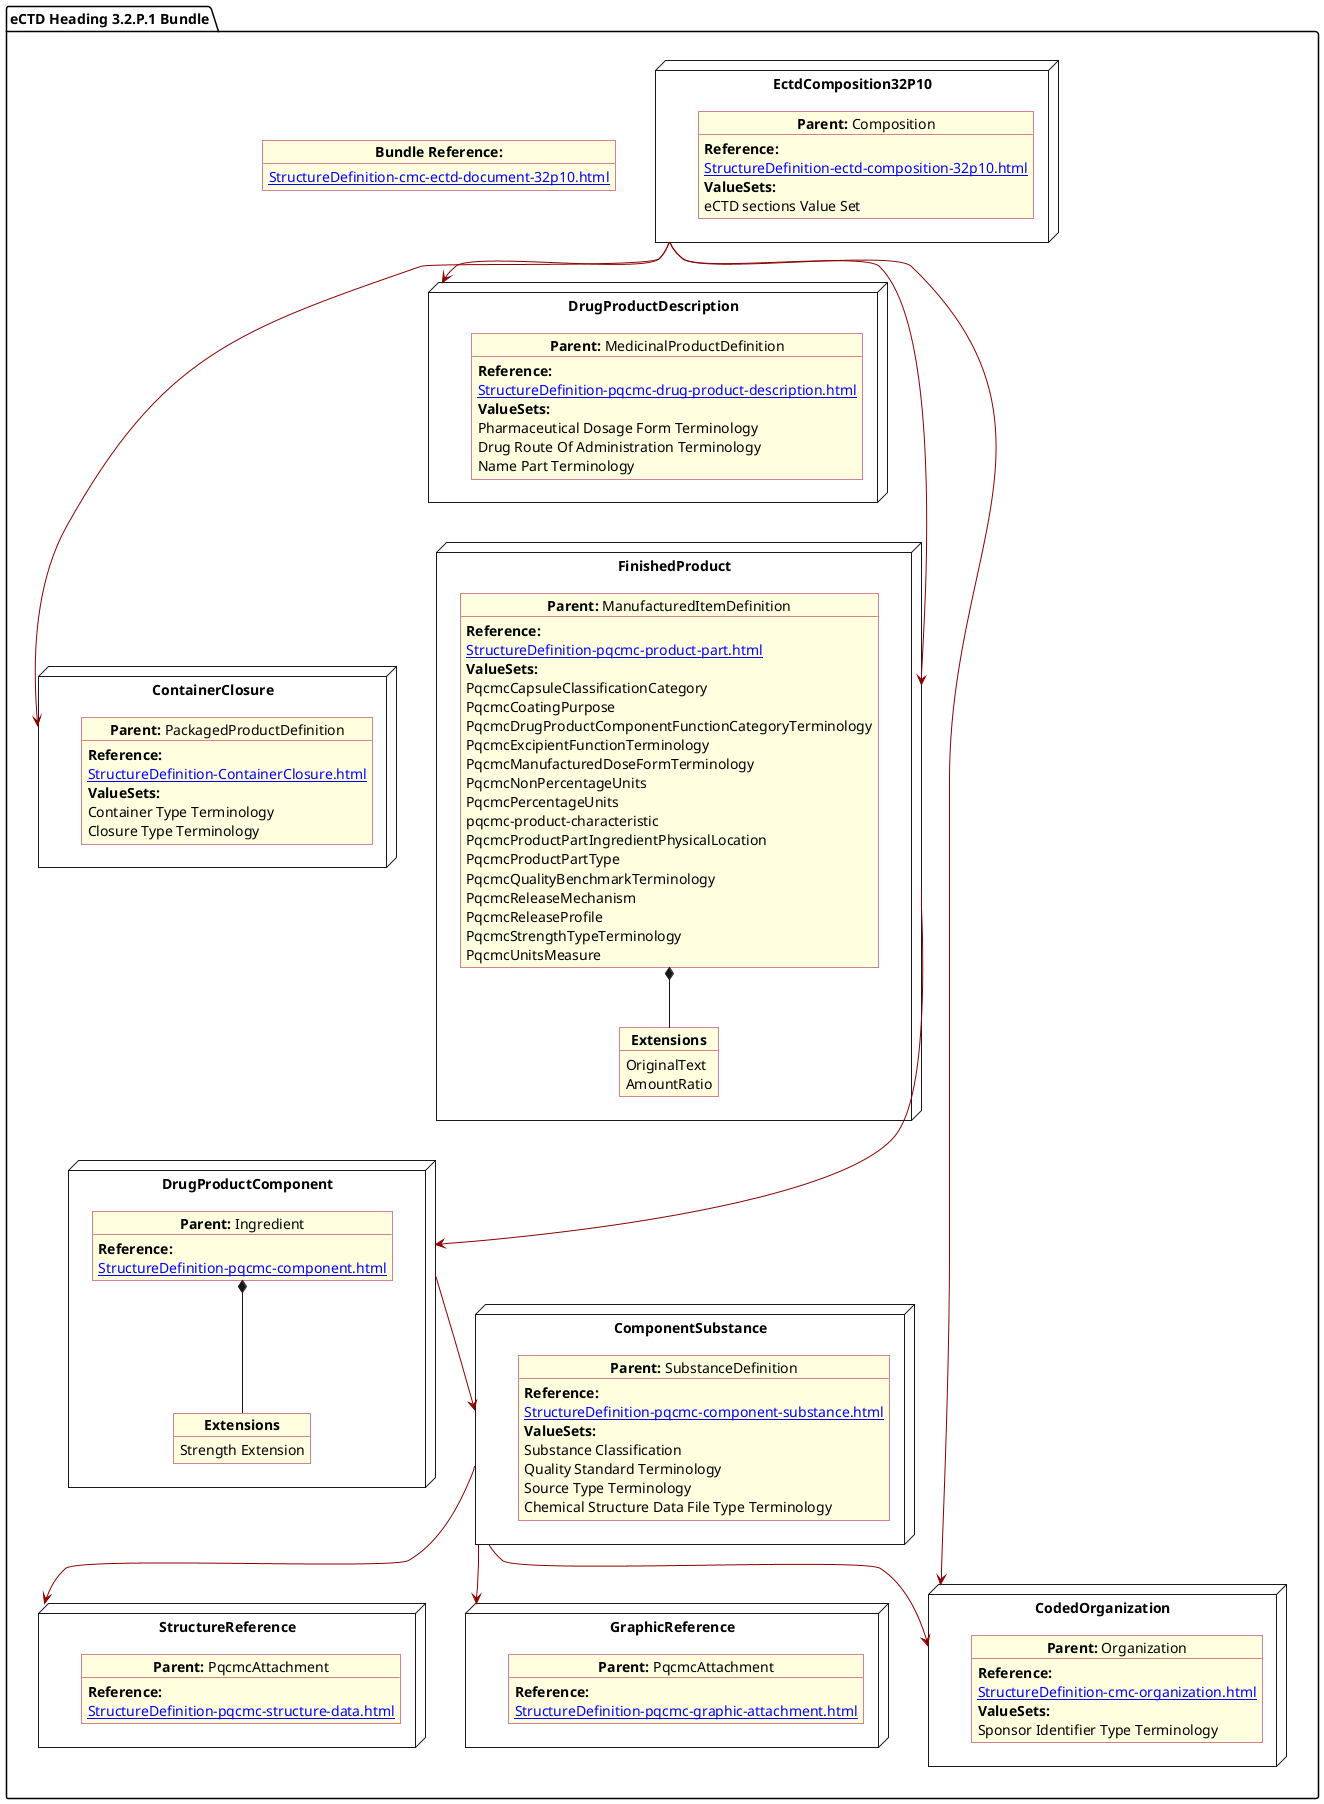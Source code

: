 @startuml ProdDesComp
allowmixing
'Mixed model of use case and object
skinparam svgDimensionStyle false
skinparam ObjectBackgroundColor LightYellow
skinparam ObjectBorderColor #A80036
skinparam activityDiamondBorderColor #A80036
skinparam activityDiamondBackgroundColor lawnGreen
skinparam ClassBorderThickness 4

package "eCTD Heading 3.2.P.1 Bundle" as NODES {
  node "ContainerClosure" as N21 {

    object "**Parent:** PackagedProductDefinition" as obj22 {
      **Reference:**
      [[StructureDefinition-ContainerClosure.html]]
      **ValueSets:**
      Container Type Terminology
      Closure Type Terminology
    }
  }

  node "DrugProductDescription" as N2 {

    object "**Parent:** MedicinalProductDefinition" as obj2 {
      **Reference:**
      [[StructureDefinition-pqcmc-drug-product-description.html]]
      **ValueSets:**
      Pharmaceutical Dosage Form Terminology
      Drug Route Of Administration Terminology
      Name Part Terminology
    }
  }

  node "FinishedProduct"as MID {
    object "**Parent:** ManufacturedItemDefinition" as objMID {

      **Reference:**
      [[StructureDefinition-pqcmc-product-part.html]]
      **ValueSets:**
      PqcmcCapsuleClassificationCategory
      PqcmcCoatingPurpose
      PqcmcDrugProductComponentFunctionCategoryTerminology
      PqcmcExcipientFunctionTerminology
      PqcmcManufacturedDoseFormTerminology
      PqcmcNonPercentageUnits
      PqcmcPercentageUnits
      pqcmc-product-characteristic
      PqcmcProductPartIngredientPhysicalLocation
      PqcmcProductPartType
      PqcmcQualityBenchmarkTerminology
      PqcmcReleaseMechanism
      PqcmcReleaseProfile
      PqcmcStrengthTypeTerminology
      PqcmcUnitsMeasure
    }
    object "**Extensions**" as objMIDExs {
      OriginalText
      AmountRatio
    }
    objMID *-- objMIDExs
  }
  node "DrugProductComponent" as NN {

    object "**Parent:** Ingredient" as obj3 {
      **Reference:**
      [[StructureDefinition-pqcmc-component.html]]
    }
    object "**Extensions**" as objExs {
      Strength Extension
    }
    obj3 *-- objExs
  }

  node "ComponentSubstance" as NCS {

    object "**Parent:** SubstanceDefinition" as objSubDef {
      **Reference:**
      [[StructureDefinition-pqcmc-component-substance.html]]
      **ValueSets:**
      Substance Classification
      Quality Standard Terminology
      Source Type Terminology
      Chemical Structure Data File Type Terminology
    }
  }
  object "**Bundle Reference:**" as objbun {
    [[StructureDefinition-cmc-ectd-document-32p10.html]]
  }
  node "StructureReference" as NB642 {

    object "**Parent:** PqcmcAttachment"  as obj642 {

      **Reference:**
      [[StructureDefinition-pqcmc-structure-data.html]]
    }

  }
  node "GraphicReference" as NB64 {

    object "**Parent:** PqcmcAttachment"  as obj64 {

      **Reference:**
      [[StructureDefinition-pqcmc-graphic-attachment.html]]
    }

  }
  node "CodedOrganization" as NSO {

    object "**Parent:** Organization" as objAu {
      **Reference:**
      [[StructureDefinition-cmc-organization.html]]
      **ValueSets:**
      Sponsor Identifier Type Terminology
    }
  }

  node "EctdComposition32P10" as N1 {

    object "**Parent:** Composition" as obj1 {
      **Reference:**
      [[StructureDefinition-ectd-composition-32p10.html]]
      **ValueSets:**
      eCTD sections Value Set
    }

  }

  N1 -[#darkred]-> N2
  N1 -[#darkred]--> MID
  N1 -[#darkred]-> NSO
  N1 -[#darkred]-->  N21
  MID -[#darkred]--> NN
  NCS -[#darkred]-> NSO
  NN -[#darkred]-> NCS
  NCS -[#darkred]-> NB64
  NCS -[#darkred]-> NB642
  @enduml